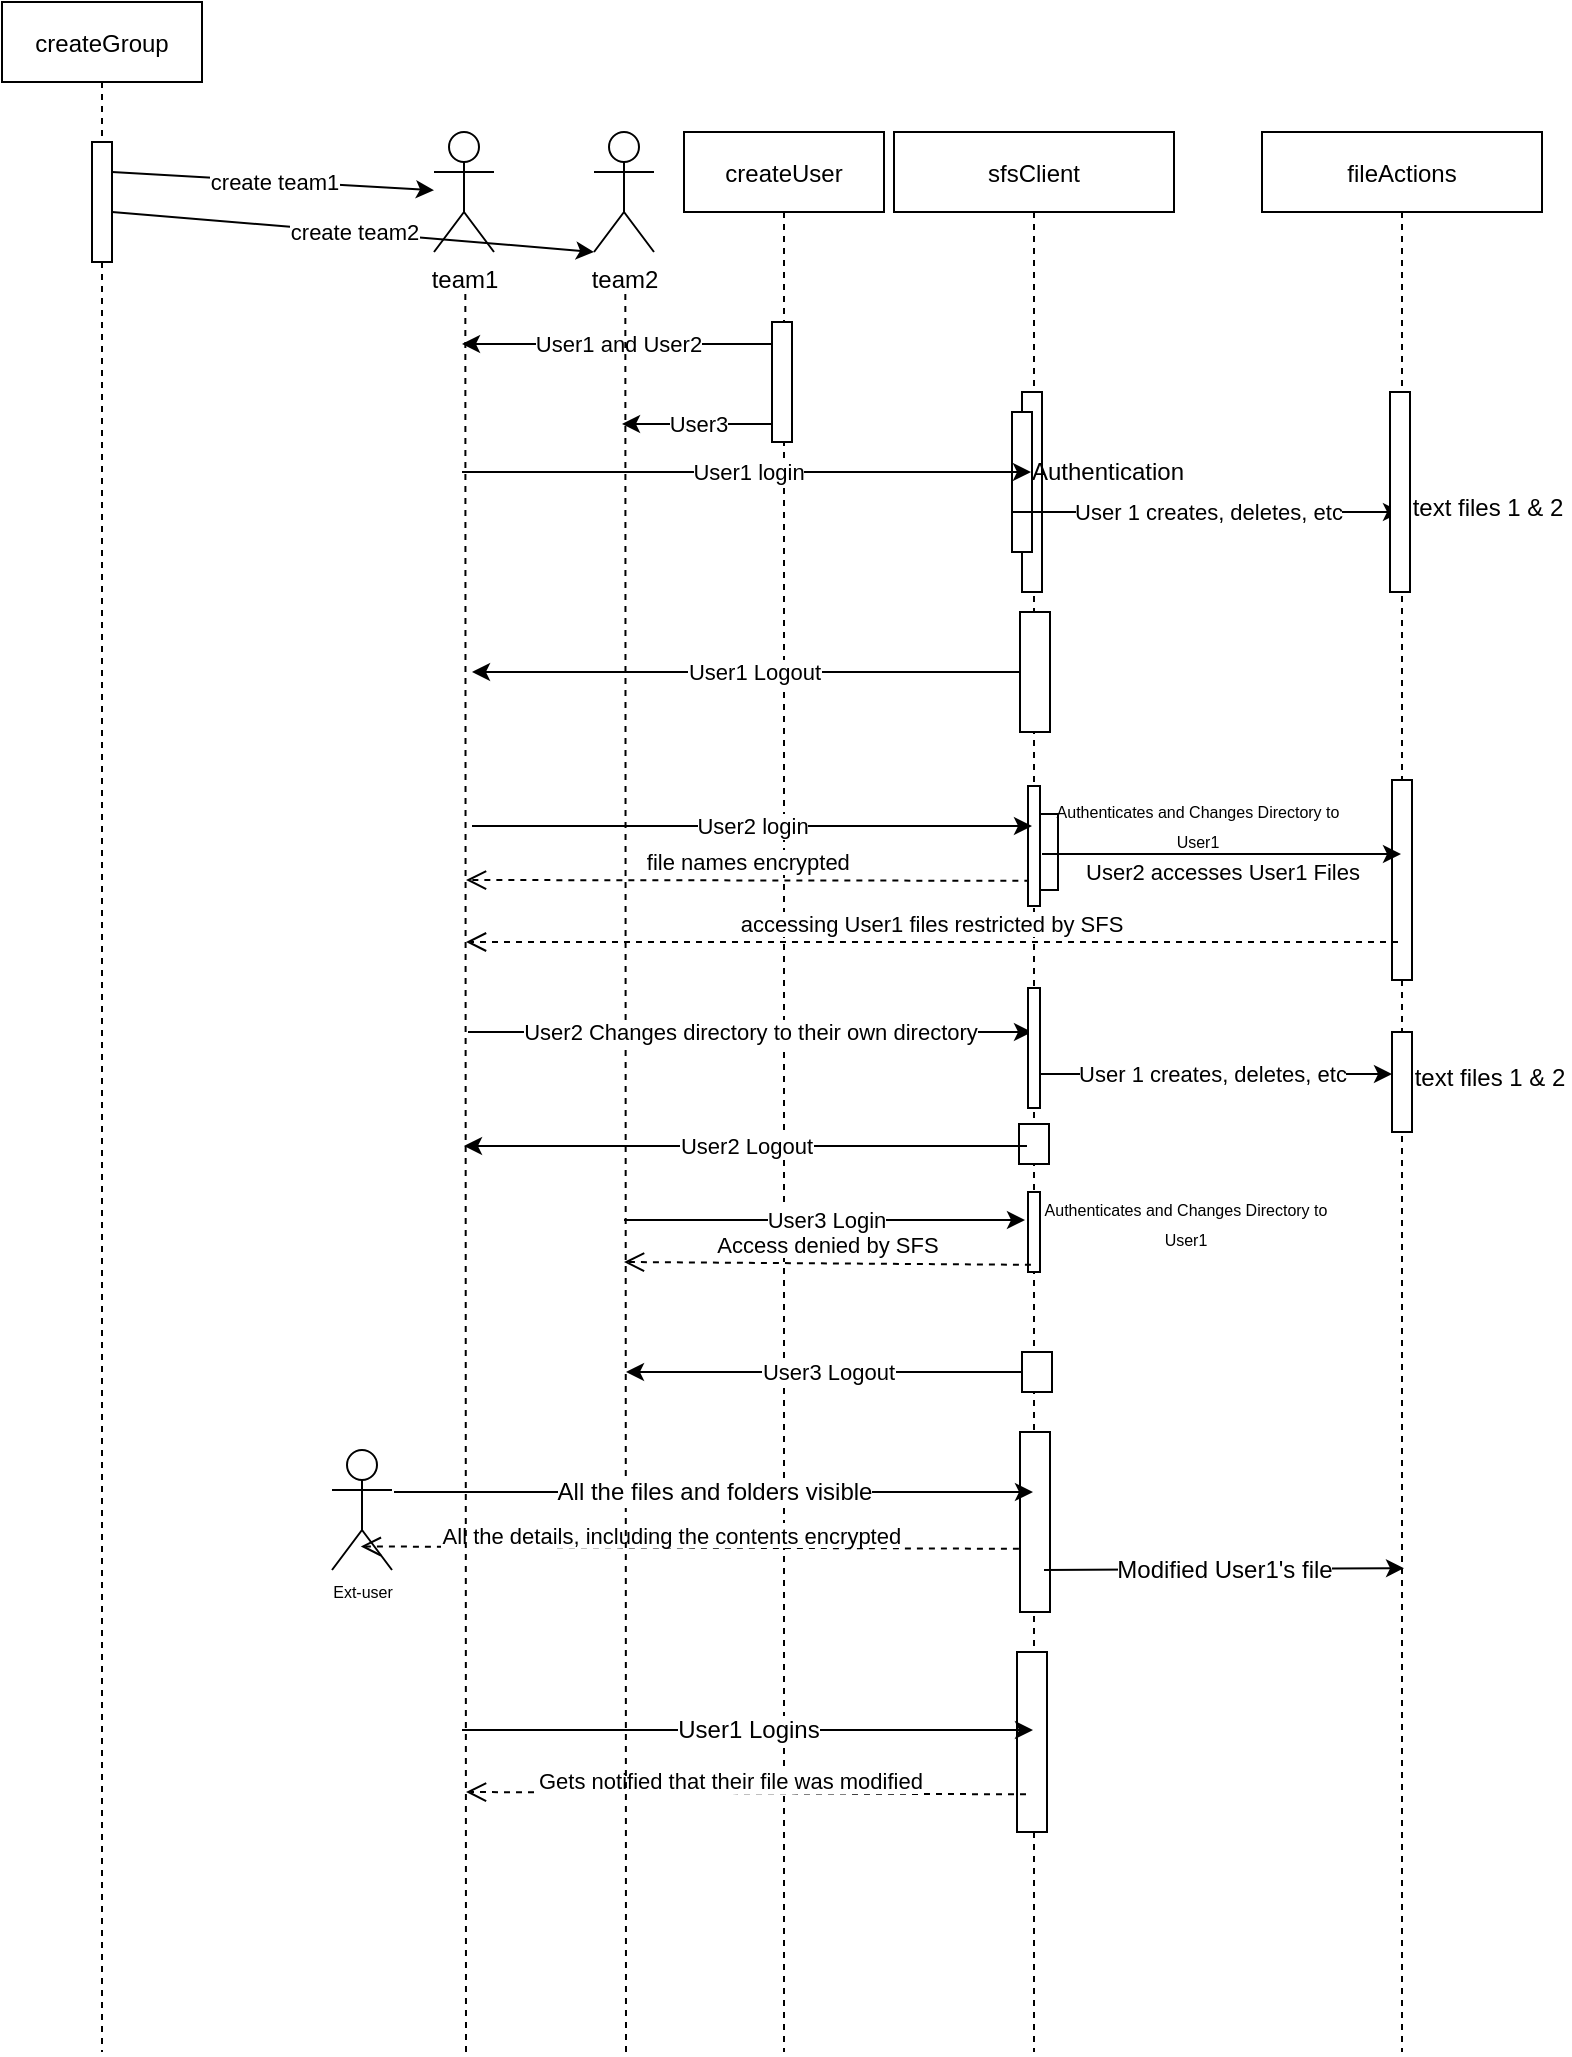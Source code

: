 <mxfile version="20.8.10" type="device"><diagram id="kgpKYQtTHZ0yAKxKKP6v" name="Page-1"><mxGraphModel dx="1597" dy="948" grid="1" gridSize="10" guides="1" tooltips="1" connect="1" arrows="1" fold="1" page="1" pageScale="1" pageWidth="850" pageHeight="1100" math="0" shadow="0"><root><mxCell id="0"/><mxCell id="1" parent="0"/><mxCell id="3nuBFxr9cyL0pnOWT2aG-1" value="createUser" style="shape=umlLifeline;perimeter=lifelinePerimeter;container=1;collapsible=0;recursiveResize=0;rounded=0;shadow=0;strokeWidth=1;" parent="1" vertex="1"><mxGeometry x="346" y="80" width="100" height="960" as="geometry"/></mxCell><mxCell id="3nuBFxr9cyL0pnOWT2aG-2" value="" style="points=[];perimeter=orthogonalPerimeter;rounded=0;shadow=0;strokeWidth=1;" parent="3nuBFxr9cyL0pnOWT2aG-1" vertex="1"><mxGeometry x="44" y="95" width="10" height="60" as="geometry"/></mxCell><mxCell id="E7VEVusBf64jEjKkFikP-40" value="" style="endArrow=classic;html=1;rounded=0;" parent="3nuBFxr9cyL0pnOWT2aG-1" edge="1"><mxGeometry relative="1" as="geometry"><mxPoint x="44" y="106" as="sourcePoint"/><mxPoint x="-111" y="106" as="targetPoint"/></mxGeometry></mxCell><mxCell id="E7VEVusBf64jEjKkFikP-41" value="User1 and User2" style="edgeLabel;resizable=0;html=1;align=center;verticalAlign=middle;" parent="E7VEVusBf64jEjKkFikP-40" connectable="0" vertex="1"><mxGeometry relative="1" as="geometry"/></mxCell><mxCell id="E7VEVusBf64jEjKkFikP-42" value="" style="endArrow=classic;html=1;rounded=0;" parent="3nuBFxr9cyL0pnOWT2aG-1" edge="1"><mxGeometry relative="1" as="geometry"><mxPoint x="44" y="146" as="sourcePoint"/><mxPoint x="-31" y="146" as="targetPoint"/></mxGeometry></mxCell><mxCell id="E7VEVusBf64jEjKkFikP-43" value="User3" style="edgeLabel;resizable=0;html=1;align=center;verticalAlign=middle;" parent="E7VEVusBf64jEjKkFikP-42" connectable="0" vertex="1"><mxGeometry relative="1" as="geometry"/></mxCell><mxCell id="E7VEVusBf64jEjKkFikP-58" value="" style="endArrow=classic;html=1;rounded=0;" parent="3nuBFxr9cyL0pnOWT2aG-1" edge="1"><mxGeometry relative="1" as="geometry"><mxPoint x="175.5" y="270" as="sourcePoint"/><mxPoint x="-106" y="270" as="targetPoint"/></mxGeometry></mxCell><mxCell id="E7VEVusBf64jEjKkFikP-59" value="User1 Logout" style="edgeLabel;resizable=0;html=1;align=center;verticalAlign=middle;" parent="E7VEVusBf64jEjKkFikP-58" connectable="0" vertex="1"><mxGeometry relative="1" as="geometry"/></mxCell><mxCell id="7lDHb2hTcvr4MJp5whyd-1" value="file names encrypted" style="verticalAlign=bottom;endArrow=open;dashed=1;endSize=8;exitX=0.487;exitY=0.39;shadow=0;strokeWidth=1;exitDx=0;exitDy=0;exitPerimeter=0;" edge="1" parent="3nuBFxr9cyL0pnOWT2aG-1" source="3nuBFxr9cyL0pnOWT2aG-5"><mxGeometry relative="1" as="geometry"><mxPoint x="-109" y="374" as="targetPoint"/><mxPoint x="167" y="374.0" as="sourcePoint"/></mxGeometry></mxCell><mxCell id="7lDHb2hTcvr4MJp5whyd-29" value="" style="endArrow=classic;html=1;rounded=0;" edge="1" parent="3nuBFxr9cyL0pnOWT2aG-1"><mxGeometry relative="1" as="geometry"><mxPoint x="172.5" y="620" as="sourcePoint"/><mxPoint x="-29" y="620" as="targetPoint"/></mxGeometry></mxCell><mxCell id="7lDHb2hTcvr4MJp5whyd-30" value="User3 Logout" style="edgeLabel;resizable=0;html=1;align=center;verticalAlign=middle;" connectable="0" vertex="1" parent="7lDHb2hTcvr4MJp5whyd-29"><mxGeometry relative="1" as="geometry"/></mxCell><mxCell id="7lDHb2hTcvr4MJp5whyd-36" value="All the details, including the contents encrypted" style="verticalAlign=bottom;endArrow=open;dashed=1;endSize=8;exitX=0.489;exitY=0.59;shadow=0;strokeWidth=1;exitDx=0;exitDy=0;exitPerimeter=0;entryX=0.48;entryY=0.687;entryDx=0;entryDy=0;entryPerimeter=0;" edge="1" parent="3nuBFxr9cyL0pnOWT2aG-1"><mxGeometry x="0.054" y="3" relative="1" as="geometry"><mxPoint x="-161.6" y="707.22" as="targetPoint"/><mxPoint x="167.46" y="708.4" as="sourcePoint"/><mxPoint as="offset"/></mxGeometry></mxCell><mxCell id="3nuBFxr9cyL0pnOWT2aG-5" value="sfsClient" style="shape=umlLifeline;perimeter=lifelinePerimeter;container=1;collapsible=0;recursiveResize=0;rounded=0;shadow=0;strokeWidth=1;" parent="1" vertex="1"><mxGeometry x="451" y="80" width="140" height="960" as="geometry"/></mxCell><mxCell id="3nuBFxr9cyL0pnOWT2aG-6" value="" style="points=[];perimeter=orthogonalPerimeter;rounded=0;shadow=0;strokeWidth=1;" parent="3nuBFxr9cyL0pnOWT2aG-5" vertex="1"><mxGeometry x="64" y="130" width="10" height="100" as="geometry"/></mxCell><mxCell id="E7VEVusBf64jEjKkFikP-49" value="" style="rounded=0;whiteSpace=wrap;html=1;" parent="3nuBFxr9cyL0pnOWT2aG-5" vertex="1"><mxGeometry x="59" y="140" width="10" height="70" as="geometry"/></mxCell><mxCell id="E7VEVusBf64jEjKkFikP-50" value="Authentication" style="text;html=1;strokeColor=none;fillColor=none;align=center;verticalAlign=middle;whiteSpace=wrap;rounded=0;" parent="3nuBFxr9cyL0pnOWT2aG-5" vertex="1"><mxGeometry x="67" y="155" width="80" height="30" as="geometry"/></mxCell><mxCell id="E7VEVusBf64jEjKkFikP-55" value="" style="endArrow=classic;html=1;rounded=0;" parent="3nuBFxr9cyL0pnOWT2aG-5" edge="1" target="E7VEVusBf64jEjKkFikP-51"><mxGeometry relative="1" as="geometry"><mxPoint x="59" y="190" as="sourcePoint"/><mxPoint x="213.5" y="190" as="targetPoint"/></mxGeometry></mxCell><mxCell id="E7VEVusBf64jEjKkFikP-56" value="User 1 creates, deletes, etc" style="edgeLabel;resizable=0;html=1;align=center;verticalAlign=middle;" parent="E7VEVusBf64jEjKkFikP-55" connectable="0" vertex="1"><mxGeometry relative="1" as="geometry"/></mxCell><mxCell id="E7VEVusBf64jEjKkFikP-57" value="" style="rounded=0;whiteSpace=wrap;html=1;" parent="3nuBFxr9cyL0pnOWT2aG-5" vertex="1"><mxGeometry x="63" y="240" width="15" height="60" as="geometry"/></mxCell><mxCell id="E7VEVusBf64jEjKkFikP-65" value="" style="rounded=0;whiteSpace=wrap;html=1;" parent="3nuBFxr9cyL0pnOWT2aG-5" vertex="1"><mxGeometry x="72" y="341" width="10" height="38" as="geometry"/></mxCell><mxCell id="7lDHb2hTcvr4MJp5whyd-25" value="" style="rounded=0;whiteSpace=wrap;html=1;" vertex="1" parent="3nuBFxr9cyL0pnOWT2aG-5"><mxGeometry x="62.5" y="496" width="15" height="20" as="geometry"/></mxCell><mxCell id="7lDHb2hTcvr4MJp5whyd-26" value="" style="rounded=0;whiteSpace=wrap;html=1;" vertex="1" parent="3nuBFxr9cyL0pnOWT2aG-5"><mxGeometry x="67" y="530" width="6" height="40" as="geometry"/></mxCell><mxCell id="7lDHb2hTcvr4MJp5whyd-31" value="" style="rounded=0;whiteSpace=wrap;html=1;" vertex="1" parent="3nuBFxr9cyL0pnOWT2aG-5"><mxGeometry x="64" y="610" width="15" height="20" as="geometry"/></mxCell><mxCell id="7lDHb2hTcvr4MJp5whyd-33" value="" style="rounded=0;whiteSpace=wrap;html=1;" vertex="1" parent="3nuBFxr9cyL0pnOWT2aG-5"><mxGeometry x="63" y="650" width="15" height="90" as="geometry"/></mxCell><mxCell id="7lDHb2hTcvr4MJp5whyd-41" value="" style="rounded=0;whiteSpace=wrap;html=1;" vertex="1" parent="3nuBFxr9cyL0pnOWT2aG-5"><mxGeometry x="61.5" y="760" width="15" height="90" as="geometry"/></mxCell><mxCell id="7lDHb2hTcvr4MJp5whyd-42" value="Gets notified that their file was modified" style="verticalAlign=bottom;endArrow=open;dashed=1;endSize=8;exitX=0.489;exitY=0.59;shadow=0;strokeWidth=1;exitDx=0;exitDy=0;exitPerimeter=0;" edge="1" parent="3nuBFxr9cyL0pnOWT2aG-5"><mxGeometry x="0.054" y="3" relative="1" as="geometry"><mxPoint x="-214" y="830" as="targetPoint"/><mxPoint x="66" y="831.18" as="sourcePoint"/><mxPoint as="offset"/></mxGeometry></mxCell><mxCell id="E7VEVusBf64jEjKkFikP-1" value="team1" style="shape=umlActor;verticalLabelPosition=bottom;verticalAlign=top;html=1;outlineConnect=0;" parent="1" vertex="1"><mxGeometry x="221" y="80" width="30" height="60" as="geometry"/></mxCell><mxCell id="E7VEVusBf64jEjKkFikP-4" value="" style="endArrow=none;dashed=1;html=1;rounded=0;" parent="1" edge="1"><mxGeometry width="50" height="50" relative="1" as="geometry"><mxPoint x="237" y="1040" as="sourcePoint"/><mxPoint x="236.67" y="160" as="targetPoint"/></mxGeometry></mxCell><mxCell id="E7VEVusBf64jEjKkFikP-30" value="team2" style="shape=umlActor;verticalLabelPosition=bottom;verticalAlign=top;html=1;outlineConnect=0;" parent="1" vertex="1"><mxGeometry x="301" y="80" width="30" height="60" as="geometry"/></mxCell><mxCell id="E7VEVusBf64jEjKkFikP-31" value="" style="endArrow=none;dashed=1;html=1;rounded=0;" parent="1" edge="1"><mxGeometry width="50" height="50" relative="1" as="geometry"><mxPoint x="317" y="1040" as="sourcePoint"/><mxPoint x="316.67" y="160" as="targetPoint"/></mxGeometry></mxCell><mxCell id="E7VEVusBf64jEjKkFikP-32" value="createGroup" style="shape=umlLifeline;perimeter=lifelinePerimeter;container=1;collapsible=0;recursiveResize=0;rounded=0;shadow=0;strokeWidth=1;" parent="1" vertex="1"><mxGeometry x="5" y="15" width="100" height="1025" as="geometry"/></mxCell><mxCell id="E7VEVusBf64jEjKkFikP-33" value="" style="points=[];perimeter=orthogonalPerimeter;rounded=0;shadow=0;strokeWidth=1;" parent="E7VEVusBf64jEjKkFikP-32" vertex="1"><mxGeometry x="45" y="70" width="10" height="60" as="geometry"/></mxCell><mxCell id="E7VEVusBf64jEjKkFikP-36" value="" style="endArrow=classic;html=1;rounded=0;" parent="E7VEVusBf64jEjKkFikP-32" target="E7VEVusBf64jEjKkFikP-1" edge="1"><mxGeometry relative="1" as="geometry"><mxPoint x="55" y="85" as="sourcePoint"/><mxPoint x="101" y="80" as="targetPoint"/></mxGeometry></mxCell><mxCell id="E7VEVusBf64jEjKkFikP-37" value="create team1" style="edgeLabel;resizable=0;html=1;align=center;verticalAlign=middle;" parent="E7VEVusBf64jEjKkFikP-36" connectable="0" vertex="1"><mxGeometry relative="1" as="geometry"/></mxCell><mxCell id="E7VEVusBf64jEjKkFikP-38" value="" style="endArrow=classic;html=1;rounded=0;entryX=0;entryY=1;entryDx=0;entryDy=0;entryPerimeter=0;" parent="E7VEVusBf64jEjKkFikP-32" target="E7VEVusBf64jEjKkFikP-30" edge="1"><mxGeometry relative="1" as="geometry"><mxPoint x="55" y="105" as="sourcePoint"/><mxPoint x="101" y="100" as="targetPoint"/></mxGeometry></mxCell><mxCell id="E7VEVusBf64jEjKkFikP-39" value="create team2" style="edgeLabel;resizable=0;html=1;align=center;verticalAlign=middle;" parent="E7VEVusBf64jEjKkFikP-38" connectable="0" vertex="1"><mxGeometry relative="1" as="geometry"/></mxCell><mxCell id="E7VEVusBf64jEjKkFikP-47" value="" style="endArrow=classic;html=1;rounded=0;" parent="1" edge="1"><mxGeometry relative="1" as="geometry"><mxPoint x="235" y="250" as="sourcePoint"/><mxPoint x="519.5" y="250" as="targetPoint"/></mxGeometry></mxCell><mxCell id="E7VEVusBf64jEjKkFikP-48" value="User1 login" style="edgeLabel;resizable=0;html=1;align=center;verticalAlign=middle;" parent="E7VEVusBf64jEjKkFikP-47" connectable="0" vertex="1"><mxGeometry relative="1" as="geometry"/></mxCell><mxCell id="E7VEVusBf64jEjKkFikP-51" value="fileActions" style="shape=umlLifeline;perimeter=lifelinePerimeter;container=1;collapsible=0;recursiveResize=0;rounded=0;shadow=0;strokeWidth=1;" parent="1" vertex="1"><mxGeometry x="635" y="80" width="140" height="960" as="geometry"/></mxCell><mxCell id="E7VEVusBf64jEjKkFikP-52" value="" style="points=[];perimeter=orthogonalPerimeter;rounded=0;shadow=0;strokeWidth=1;" parent="E7VEVusBf64jEjKkFikP-51" vertex="1"><mxGeometry x="64" y="130" width="10" height="100" as="geometry"/></mxCell><mxCell id="E7VEVusBf64jEjKkFikP-54" value="text files 1 &amp;amp; 2" style="text;html=1;strokeColor=none;fillColor=none;align=center;verticalAlign=middle;whiteSpace=wrap;rounded=0;" parent="E7VEVusBf64jEjKkFikP-51" vertex="1"><mxGeometry x="73" y="173" width="80" height="30" as="geometry"/></mxCell><mxCell id="7lDHb2hTcvr4MJp5whyd-27" value="&lt;font style=&quot;font-size: 8px;&quot;&gt;Authenticates and Changes Directory to User1&lt;/font&gt;" style="text;html=1;strokeColor=none;fillColor=none;align=center;verticalAlign=middle;whiteSpace=wrap;rounded=0;" vertex="1" parent="E7VEVusBf64jEjKkFikP-51"><mxGeometry x="-115" y="530" width="154" height="30" as="geometry"/></mxCell><mxCell id="E7VEVusBf64jEjKkFikP-60" value="" style="rounded=0;whiteSpace=wrap;html=1;" parent="1" vertex="1"><mxGeometry x="518" y="407" width="6" height="60" as="geometry"/></mxCell><mxCell id="E7VEVusBf64jEjKkFikP-61" value="" style="endArrow=classic;html=1;rounded=0;" parent="1" edge="1"><mxGeometry relative="1" as="geometry"><mxPoint x="240" y="427" as="sourcePoint"/><mxPoint x="520" y="427" as="targetPoint"/></mxGeometry></mxCell><mxCell id="E7VEVusBf64jEjKkFikP-62" value="User2 login" style="edgeLabel;resizable=0;html=1;align=center;verticalAlign=middle;" parent="E7VEVusBf64jEjKkFikP-61" connectable="0" vertex="1"><mxGeometry relative="1" as="geometry"/></mxCell><mxCell id="E7VEVusBf64jEjKkFikP-66" value="&lt;font style=&quot;font-size: 8px;&quot;&gt;Authenticates and Changes Directory to User1&lt;/font&gt;" style="text;html=1;strokeColor=none;fillColor=none;align=center;verticalAlign=middle;whiteSpace=wrap;rounded=0;" parent="1" vertex="1"><mxGeometry x="526" y="411" width="154" height="30" as="geometry"/></mxCell><mxCell id="Z-BuEQ-RUjDVrW-hcFXO-2" value="" style="points=[];perimeter=orthogonalPerimeter;rounded=0;shadow=0;strokeWidth=1;" parent="1" vertex="1"><mxGeometry x="700" y="404" width="10" height="100" as="geometry"/></mxCell><mxCell id="Z-BuEQ-RUjDVrW-hcFXO-3" value="" style="endArrow=classic;html=1;rounded=0;" parent="1" target="E7VEVusBf64jEjKkFikP-51" edge="1"><mxGeometry relative="1" as="geometry"><mxPoint x="525" y="441" as="sourcePoint"/><mxPoint x="669.5" y="441" as="targetPoint"/></mxGeometry></mxCell><mxCell id="Z-BuEQ-RUjDVrW-hcFXO-4" value="User2 accesses User1 Files" style="edgeLabel;resizable=0;html=1;align=center;verticalAlign=middle;" parent="Z-BuEQ-RUjDVrW-hcFXO-3" connectable="0" vertex="1"><mxGeometry relative="1" as="geometry"><mxPoint y="9" as="offset"/></mxGeometry></mxCell><mxCell id="7lDHb2hTcvr4MJp5whyd-2" value="accessing User1 files restricted by SFS" style="verticalAlign=bottom;endArrow=open;dashed=1;endSize=8;exitX=0;exitY=0.95;shadow=0;strokeWidth=1;" edge="1" parent="1"><mxGeometry relative="1" as="geometry"><mxPoint x="237" y="485" as="targetPoint"/><mxPoint x="703" y="485.0" as="sourcePoint"/></mxGeometry></mxCell><mxCell id="7lDHb2hTcvr4MJp5whyd-3" value="" style="endArrow=classic;html=1;rounded=0;" edge="1" parent="1"><mxGeometry relative="1" as="geometry"><mxPoint x="238" y="530" as="sourcePoint"/><mxPoint x="520" y="530" as="targetPoint"/></mxGeometry></mxCell><mxCell id="7lDHb2hTcvr4MJp5whyd-4" value="User2 Changes directory to their own directory" style="edgeLabel;resizable=0;html=1;align=center;verticalAlign=middle;" connectable="0" vertex="1" parent="7lDHb2hTcvr4MJp5whyd-3"><mxGeometry relative="1" as="geometry"/></mxCell><mxCell id="7lDHb2hTcvr4MJp5whyd-5" value="" style="endArrow=classic;html=1;rounded=0;" edge="1" parent="1"><mxGeometry relative="1" as="geometry"><mxPoint x="520" y="551" as="sourcePoint"/><mxPoint x="700" y="551" as="targetPoint"/></mxGeometry></mxCell><mxCell id="7lDHb2hTcvr4MJp5whyd-6" value="User 1 creates, deletes, etc" style="edgeLabel;resizable=0;html=1;align=center;verticalAlign=middle;" connectable="0" vertex="1" parent="7lDHb2hTcvr4MJp5whyd-5"><mxGeometry relative="1" as="geometry"/></mxCell><mxCell id="7lDHb2hTcvr4MJp5whyd-7" value="" style="rounded=0;whiteSpace=wrap;html=1;" vertex="1" parent="1"><mxGeometry x="518" y="508" width="6" height="60" as="geometry"/></mxCell><mxCell id="7lDHb2hTcvr4MJp5whyd-8" value="" style="points=[];perimeter=orthogonalPerimeter;rounded=0;shadow=0;strokeWidth=1;" vertex="1" parent="1"><mxGeometry x="700" y="530" width="10" height="50" as="geometry"/></mxCell><mxCell id="7lDHb2hTcvr4MJp5whyd-9" value="text files 1 &amp;amp; 2" style="text;html=1;strokeColor=none;fillColor=none;align=center;verticalAlign=middle;whiteSpace=wrap;rounded=0;" vertex="1" parent="1"><mxGeometry x="709" y="538" width="80" height="30" as="geometry"/></mxCell><mxCell id="7lDHb2hTcvr4MJp5whyd-10" value="" style="endArrow=classic;html=1;rounded=0;" edge="1" parent="1"><mxGeometry relative="1" as="geometry"><mxPoint x="316" y="624" as="sourcePoint"/><mxPoint x="516.5" y="624.0" as="targetPoint"/></mxGeometry></mxCell><mxCell id="7lDHb2hTcvr4MJp5whyd-11" value="User3 Login" style="edgeLabel;resizable=0;html=1;align=center;verticalAlign=middle;" connectable="0" vertex="1" parent="7lDHb2hTcvr4MJp5whyd-10"><mxGeometry relative="1" as="geometry"/></mxCell><mxCell id="7lDHb2hTcvr4MJp5whyd-23" value="" style="endArrow=classic;html=1;rounded=0;" edge="1" parent="1"><mxGeometry relative="1" as="geometry"><mxPoint x="517.5" y="587" as="sourcePoint"/><mxPoint x="236" y="587" as="targetPoint"/></mxGeometry></mxCell><mxCell id="7lDHb2hTcvr4MJp5whyd-24" value="User2 Logout" style="edgeLabel;resizable=0;html=1;align=center;verticalAlign=middle;" connectable="0" vertex="1" parent="7lDHb2hTcvr4MJp5whyd-23"><mxGeometry relative="1" as="geometry"/></mxCell><mxCell id="7lDHb2hTcvr4MJp5whyd-28" value="Access denied by SFS" style="verticalAlign=bottom;endArrow=open;dashed=1;endSize=8;exitX=0.489;exitY=0.59;shadow=0;strokeWidth=1;exitDx=0;exitDy=0;exitPerimeter=0;" edge="1" parent="1" source="3nuBFxr9cyL0pnOWT2aG-5"><mxGeometry relative="1" as="geometry"><mxPoint x="316" y="645" as="targetPoint"/><mxPoint x="527.0" y="645.4" as="sourcePoint"/></mxGeometry></mxCell><mxCell id="7lDHb2hTcvr4MJp5whyd-32" value="Ext-user" style="shape=umlActor;verticalLabelPosition=bottom;verticalAlign=top;html=1;outlineConnect=0;fontSize=8;" vertex="1" parent="1"><mxGeometry x="170" y="739" width="30" height="60" as="geometry"/></mxCell><mxCell id="7lDHb2hTcvr4MJp5whyd-34" value="" style="endArrow=classic;html=1;rounded=0;fontSize=8;" edge="1" parent="1" target="3nuBFxr9cyL0pnOWT2aG-5"><mxGeometry relative="1" as="geometry"><mxPoint x="201" y="760" as="sourcePoint"/><mxPoint x="301" y="760" as="targetPoint"/></mxGeometry></mxCell><mxCell id="7lDHb2hTcvr4MJp5whyd-35" value="&lt;font style=&quot;font-size: 12px;&quot;&gt;All the files and folders visible&lt;/font&gt;" style="edgeLabel;resizable=0;html=1;align=center;verticalAlign=middle;fontSize=8;" connectable="0" vertex="1" parent="7lDHb2hTcvr4MJp5whyd-34"><mxGeometry relative="1" as="geometry"/></mxCell><mxCell id="7lDHb2hTcvr4MJp5whyd-37" value="" style="endArrow=classic;html=1;rounded=0;fontSize=8;entryX=0.543;entryY=0.748;entryDx=0;entryDy=0;entryPerimeter=0;" edge="1" parent="1"><mxGeometry relative="1" as="geometry"><mxPoint x="526" y="799" as="sourcePoint"/><mxPoint x="706.02" y="798.08" as="targetPoint"/></mxGeometry></mxCell><mxCell id="7lDHb2hTcvr4MJp5whyd-38" value="&lt;font style=&quot;font-size: 12px;&quot;&gt;Modified User1's file&lt;/font&gt;" style="edgeLabel;resizable=0;html=1;align=center;verticalAlign=middle;fontSize=8;" connectable="0" vertex="1" parent="7lDHb2hTcvr4MJp5whyd-37"><mxGeometry relative="1" as="geometry"/></mxCell><mxCell id="7lDHb2hTcvr4MJp5whyd-39" value="" style="endArrow=classic;html=1;rounded=0;fontSize=12;" edge="1" parent="1" target="3nuBFxr9cyL0pnOWT2aG-5"><mxGeometry relative="1" as="geometry"><mxPoint x="235" y="879" as="sourcePoint"/><mxPoint x="335" y="879" as="targetPoint"/></mxGeometry></mxCell><mxCell id="7lDHb2hTcvr4MJp5whyd-40" value="User1 Logins" style="edgeLabel;resizable=0;html=1;align=center;verticalAlign=middle;fontSize=12;" connectable="0" vertex="1" parent="7lDHb2hTcvr4MJp5whyd-39"><mxGeometry relative="1" as="geometry"/></mxCell></root></mxGraphModel></diagram></mxfile>
